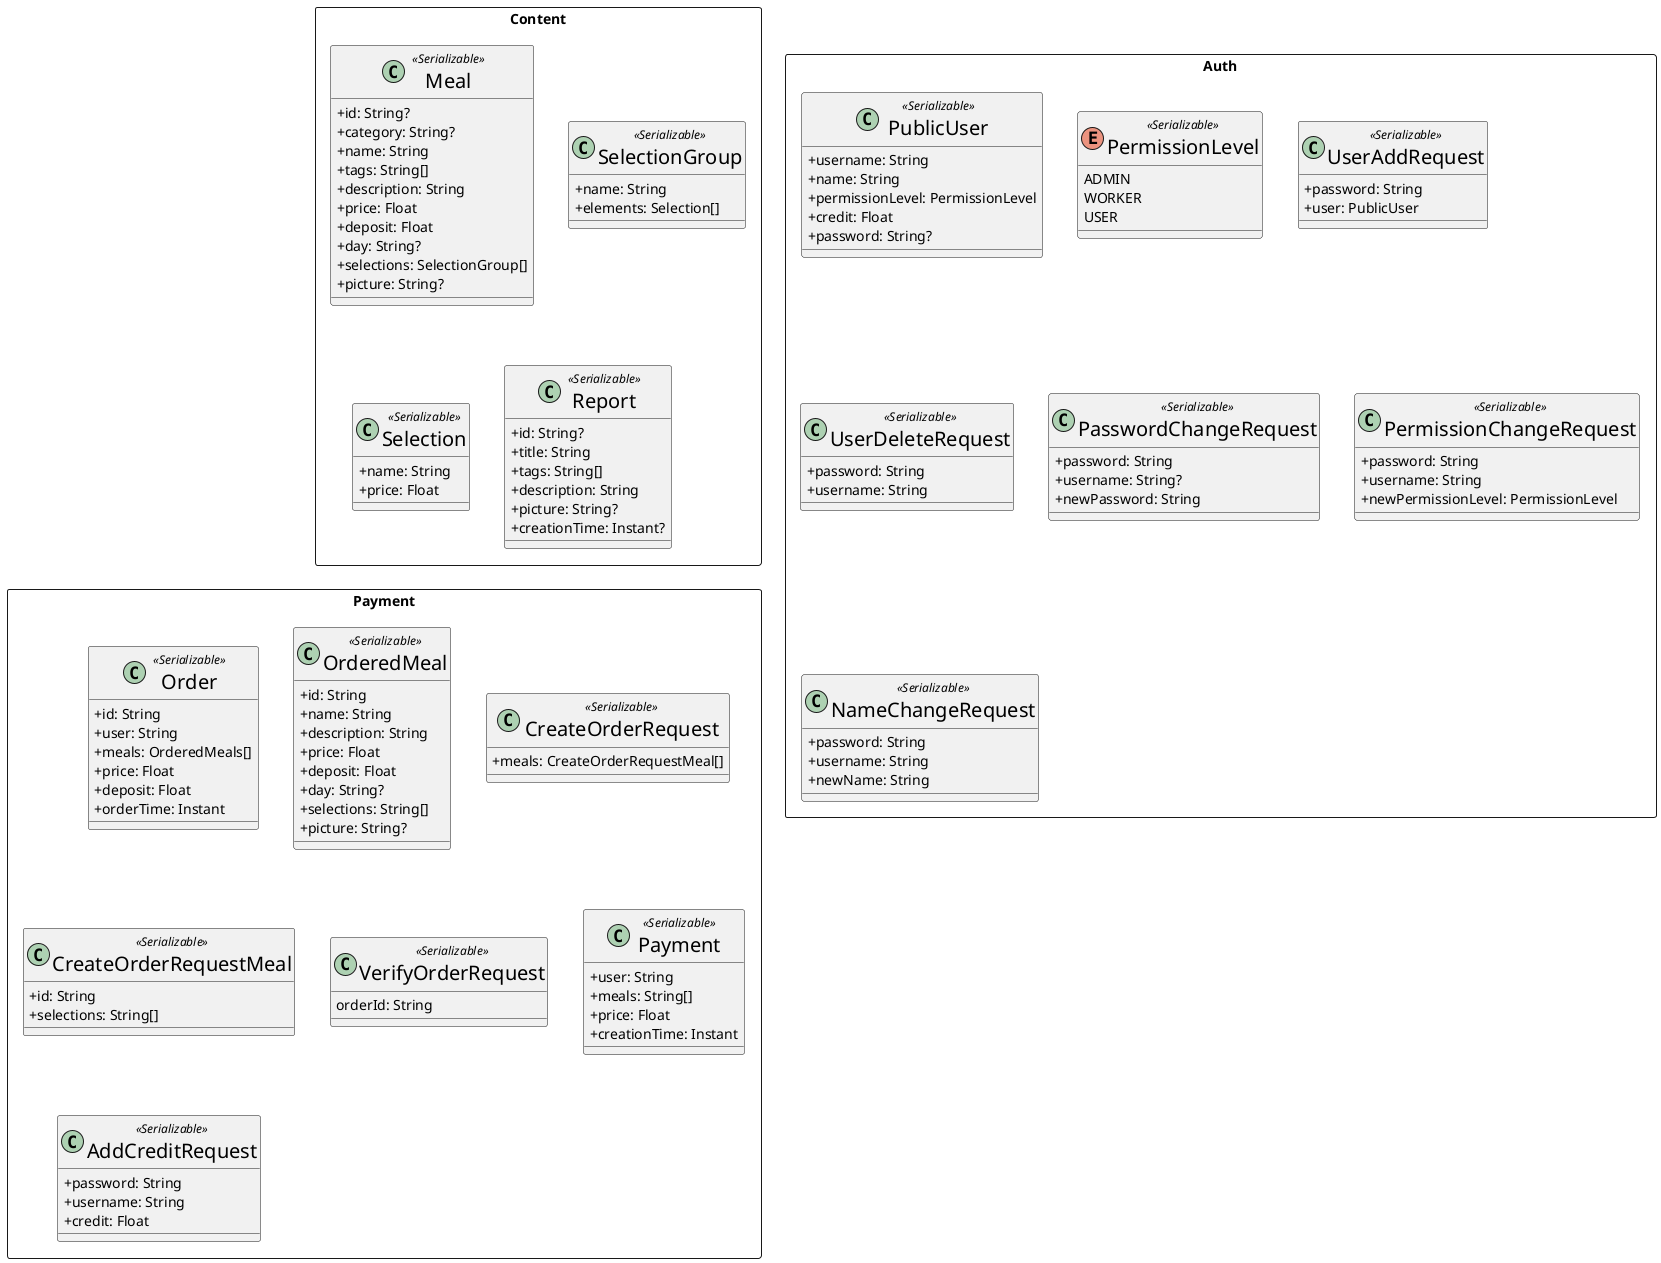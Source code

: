@startuml
'https://plantuml.com/sequence-diagram
skinparam classAttributeIconSize 0
skinparam classFontSize 20

package Content <<Rectangle>> {

class Meal<<Serializable>> {
    + id: String?
    + category: String?
    + name: String
    + tags: String[]
    + description: String
    + price: Float
    + deposit: Float
    + day: String?
    + selections: SelectionGroup[]
    + picture: String?
}

class SelectionGroup<<Serializable>> {
    + name: String
    + elements: Selection[]
}

class Selection<<Serializable>> {
    + name: String
    + price: Float
}

class Report<<Serializable>> {
    + id: String?
    + title: String
    + tags: String[]
    + description: String
    + picture: String?
    + creationTime: Instant?
}


}

package Auth <<Rectangle>> {

class PublicUser<<Serializable>> {
    + username: String
    + name: String
    + permissionLevel: PermissionLevel
    + credit: Float
    + password: String?
}

enum PermissionLevel<<Serializable>> {
    ADMIN
    WORKER
    USER
}

class UserAddRequest<<Serializable>> {
    + password: String
    + user: PublicUser
}

class UserDeleteRequest<<Serializable>> {
    + password: String
    + username: String
}

class PasswordChangeRequest<<Serializable>> {
    + password: String
    + username: String?
    + newPassword: String
}

class PermissionChangeRequest<<Serializable>> {
    + password: String
    + username: String
    + newPermissionLevel: PermissionLevel
}

class NameChangeRequest<<Serializable>> {
    + password: String
    + username: String
    + newName: String
}


}

package Payment <<Rectangle>> {

class Order<<Serializable>> {
    + id: String
    + user: String
    + meals: OrderedMeals[]
    + price: Float
    + deposit: Float
    + orderTime: Instant
}

class OrderedMeal<<Serializable>> {
    + id: String
    + name: String
    + description: String
    + price: Float
    + deposit: Float
    + day: String?
    + selections: String[]
    + picture: String?
}

class CreateOrderRequest<<Serializable>> {
    + meals: CreateOrderRequestMeal[]
}

class CreateOrderRequestMeal<<Serializable>> {
    + id: String
    + selections: String[]
}

class VerifyOrderRequest<<Serializable>> {
    orderId: String
}

class Payment<<Serializable>> {
    + user: String
    + meals: String[]
    + price: Float
    + creationTime: Instant
}

class AddCreditRequest<<Serializable>> {
    + password: String
    + username: String
    + credit: Float
}


}



@enduml